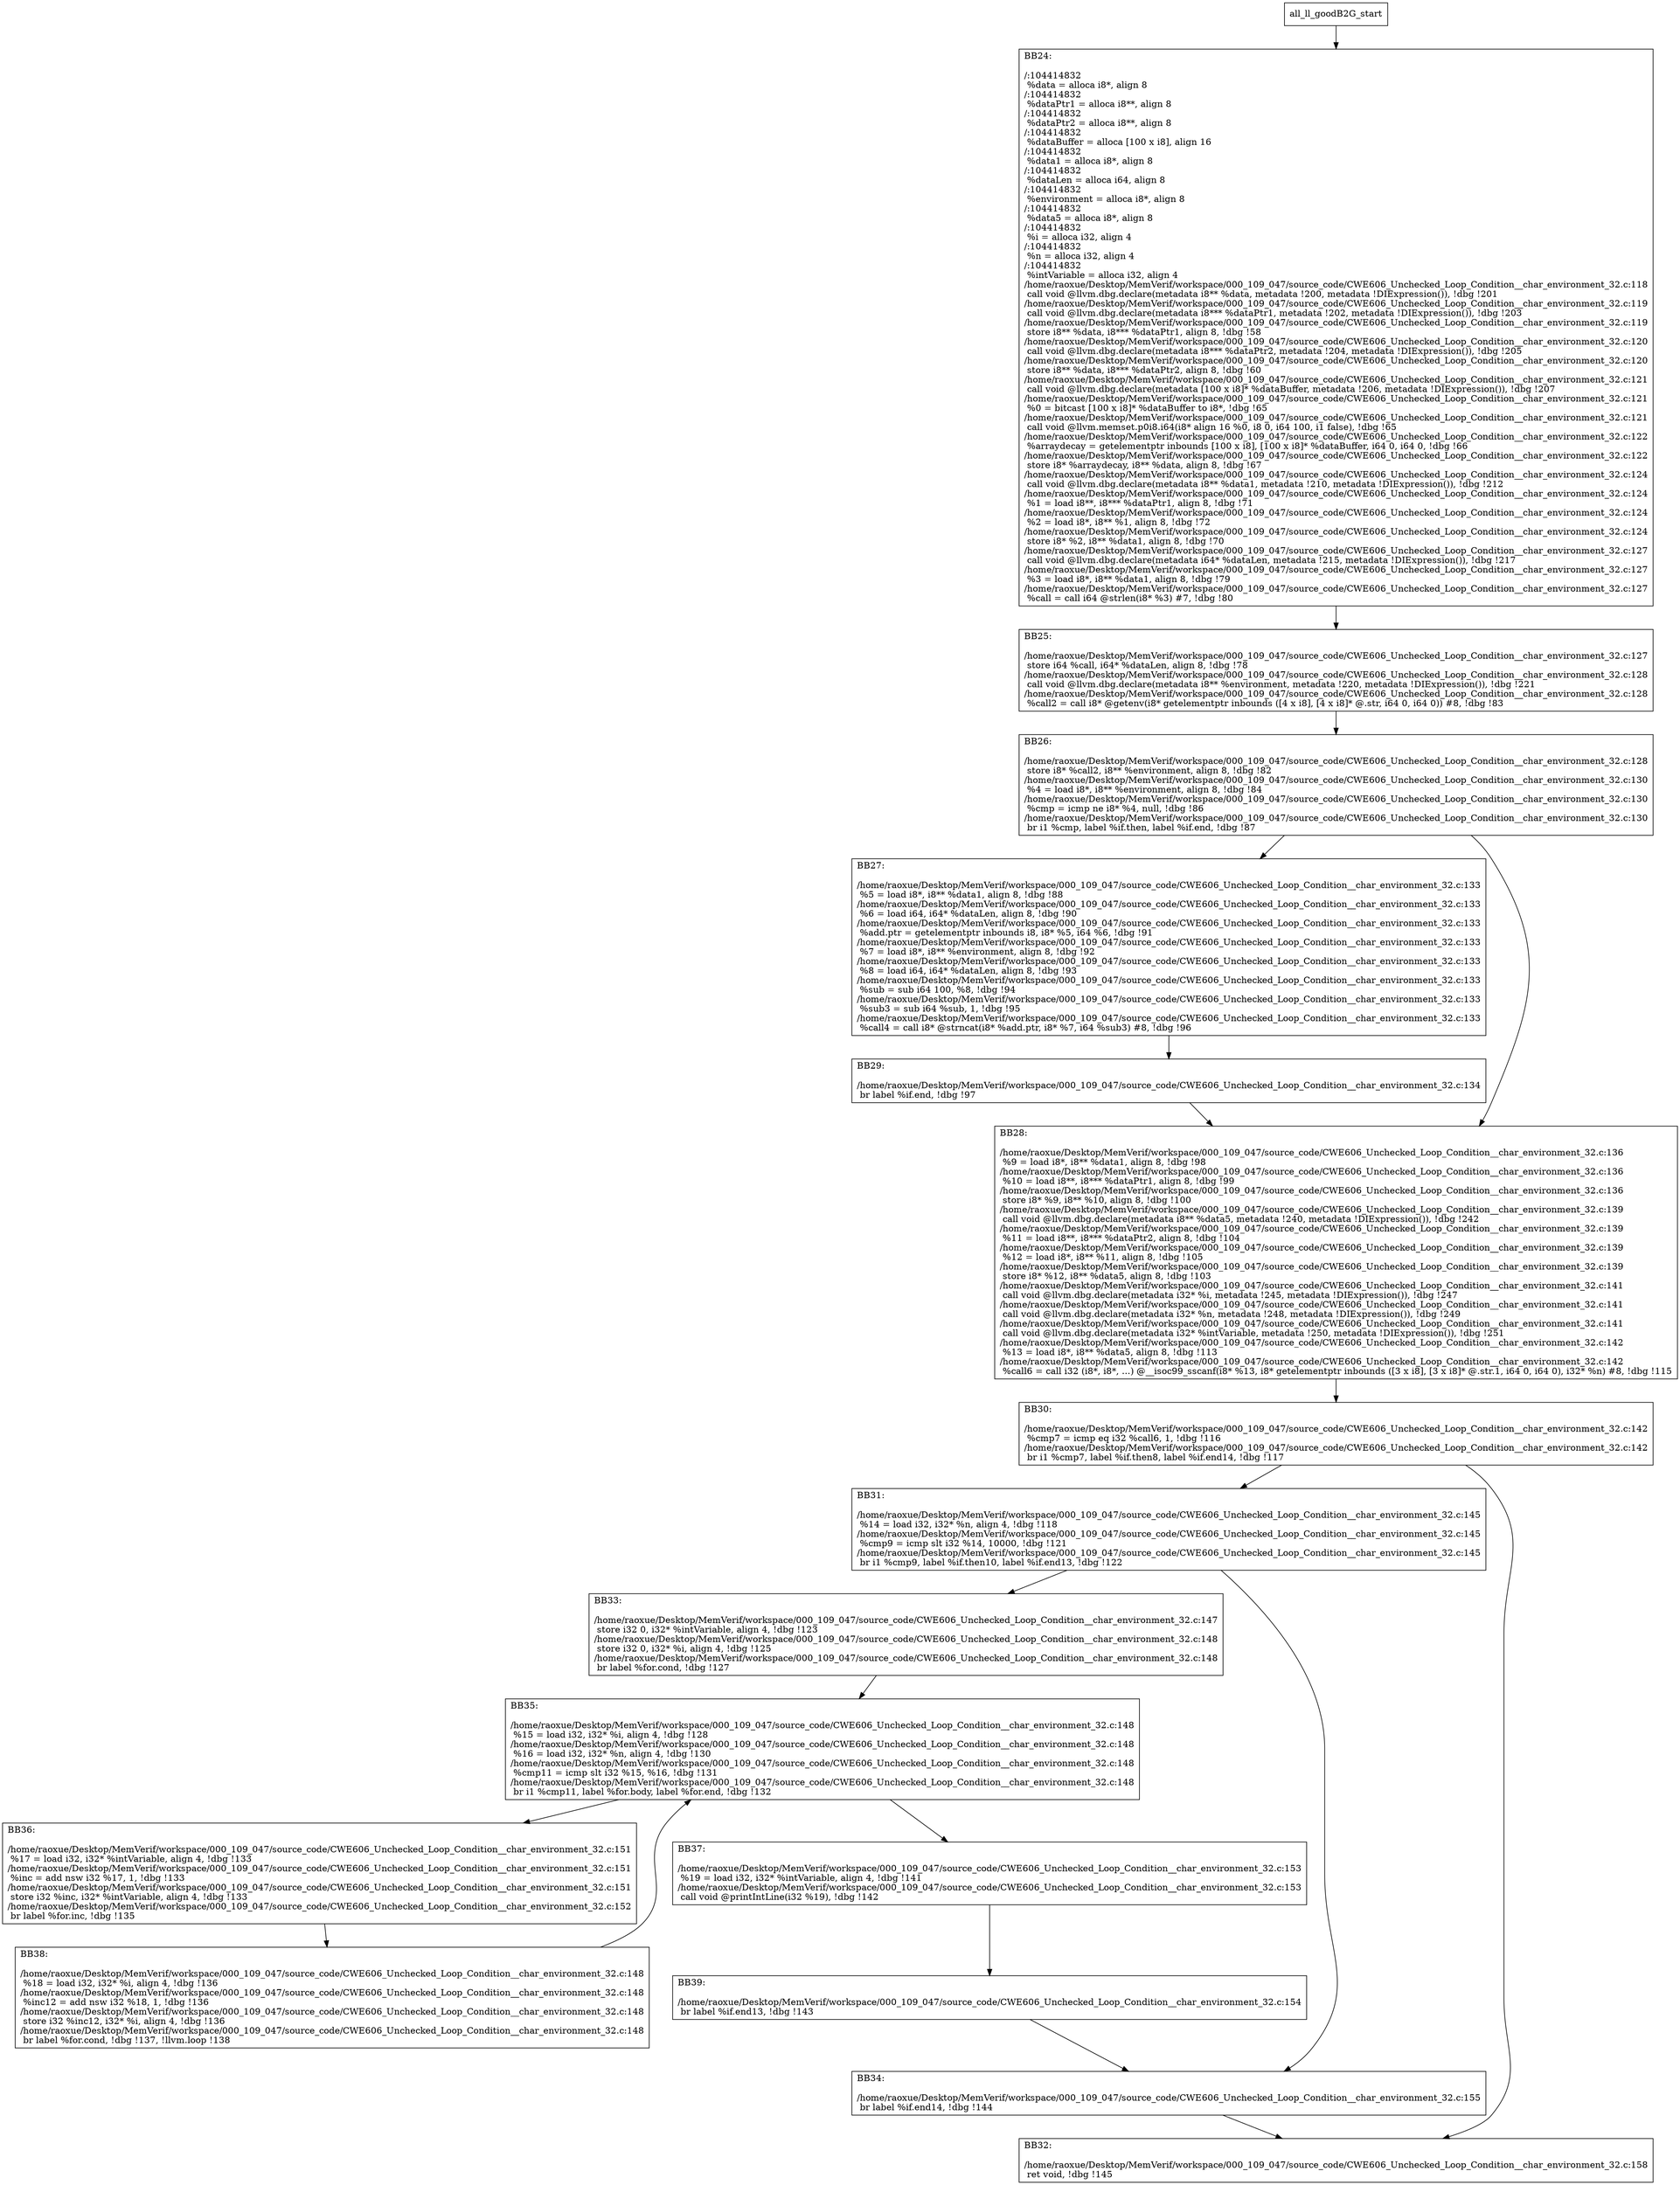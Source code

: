 digraph "CFG for'all_ll_goodB2G' function" {
	BBall_ll_goodB2G_start[shape=record,label="{all_ll_goodB2G_start}"];
	BBall_ll_goodB2G_start-> all_ll_goodB2GBB24;
	all_ll_goodB2GBB24 [shape=record, label="{BB24:\l\l/:104414832\l
  %data = alloca i8*, align 8\l
/:104414832\l
  %dataPtr1 = alloca i8**, align 8\l
/:104414832\l
  %dataPtr2 = alloca i8**, align 8\l
/:104414832\l
  %dataBuffer = alloca [100 x i8], align 16\l
/:104414832\l
  %data1 = alloca i8*, align 8\l
/:104414832\l
  %dataLen = alloca i64, align 8\l
/:104414832\l
  %environment = alloca i8*, align 8\l
/:104414832\l
  %data5 = alloca i8*, align 8\l
/:104414832\l
  %i = alloca i32, align 4\l
/:104414832\l
  %n = alloca i32, align 4\l
/:104414832\l
  %intVariable = alloca i32, align 4\l
/home/raoxue/Desktop/MemVerif/workspace/000_109_047/source_code/CWE606_Unchecked_Loop_Condition__char_environment_32.c:118\l
  call void @llvm.dbg.declare(metadata i8** %data, metadata !200, metadata !DIExpression()), !dbg !201\l
/home/raoxue/Desktop/MemVerif/workspace/000_109_047/source_code/CWE606_Unchecked_Loop_Condition__char_environment_32.c:119\l
  call void @llvm.dbg.declare(metadata i8*** %dataPtr1, metadata !202, metadata !DIExpression()), !dbg !203\l
/home/raoxue/Desktop/MemVerif/workspace/000_109_047/source_code/CWE606_Unchecked_Loop_Condition__char_environment_32.c:119\l
  store i8** %data, i8*** %dataPtr1, align 8, !dbg !58\l
/home/raoxue/Desktop/MemVerif/workspace/000_109_047/source_code/CWE606_Unchecked_Loop_Condition__char_environment_32.c:120\l
  call void @llvm.dbg.declare(metadata i8*** %dataPtr2, metadata !204, metadata !DIExpression()), !dbg !205\l
/home/raoxue/Desktop/MemVerif/workspace/000_109_047/source_code/CWE606_Unchecked_Loop_Condition__char_environment_32.c:120\l
  store i8** %data, i8*** %dataPtr2, align 8, !dbg !60\l
/home/raoxue/Desktop/MemVerif/workspace/000_109_047/source_code/CWE606_Unchecked_Loop_Condition__char_environment_32.c:121\l
  call void @llvm.dbg.declare(metadata [100 x i8]* %dataBuffer, metadata !206, metadata !DIExpression()), !dbg !207\l
/home/raoxue/Desktop/MemVerif/workspace/000_109_047/source_code/CWE606_Unchecked_Loop_Condition__char_environment_32.c:121\l
  %0 = bitcast [100 x i8]* %dataBuffer to i8*, !dbg !65\l
/home/raoxue/Desktop/MemVerif/workspace/000_109_047/source_code/CWE606_Unchecked_Loop_Condition__char_environment_32.c:121\l
  call void @llvm.memset.p0i8.i64(i8* align 16 %0, i8 0, i64 100, i1 false), !dbg !65\l
/home/raoxue/Desktop/MemVerif/workspace/000_109_047/source_code/CWE606_Unchecked_Loop_Condition__char_environment_32.c:122\l
  %arraydecay = getelementptr inbounds [100 x i8], [100 x i8]* %dataBuffer, i64 0, i64 0, !dbg !66\l
/home/raoxue/Desktop/MemVerif/workspace/000_109_047/source_code/CWE606_Unchecked_Loop_Condition__char_environment_32.c:122\l
  store i8* %arraydecay, i8** %data, align 8, !dbg !67\l
/home/raoxue/Desktop/MemVerif/workspace/000_109_047/source_code/CWE606_Unchecked_Loop_Condition__char_environment_32.c:124\l
  call void @llvm.dbg.declare(metadata i8** %data1, metadata !210, metadata !DIExpression()), !dbg !212\l
/home/raoxue/Desktop/MemVerif/workspace/000_109_047/source_code/CWE606_Unchecked_Loop_Condition__char_environment_32.c:124\l
  %1 = load i8**, i8*** %dataPtr1, align 8, !dbg !71\l
/home/raoxue/Desktop/MemVerif/workspace/000_109_047/source_code/CWE606_Unchecked_Loop_Condition__char_environment_32.c:124\l
  %2 = load i8*, i8** %1, align 8, !dbg !72\l
/home/raoxue/Desktop/MemVerif/workspace/000_109_047/source_code/CWE606_Unchecked_Loop_Condition__char_environment_32.c:124\l
  store i8* %2, i8** %data1, align 8, !dbg !70\l
/home/raoxue/Desktop/MemVerif/workspace/000_109_047/source_code/CWE606_Unchecked_Loop_Condition__char_environment_32.c:127\l
  call void @llvm.dbg.declare(metadata i64* %dataLen, metadata !215, metadata !DIExpression()), !dbg !217\l
/home/raoxue/Desktop/MemVerif/workspace/000_109_047/source_code/CWE606_Unchecked_Loop_Condition__char_environment_32.c:127\l
  %3 = load i8*, i8** %data1, align 8, !dbg !79\l
/home/raoxue/Desktop/MemVerif/workspace/000_109_047/source_code/CWE606_Unchecked_Loop_Condition__char_environment_32.c:127\l
  %call = call i64 @strlen(i8* %3) #7, !dbg !80\l
}"];
	all_ll_goodB2GBB24-> all_ll_goodB2GBB25;
	all_ll_goodB2GBB25 [shape=record, label="{BB25:\l\l/home/raoxue/Desktop/MemVerif/workspace/000_109_047/source_code/CWE606_Unchecked_Loop_Condition__char_environment_32.c:127\l
  store i64 %call, i64* %dataLen, align 8, !dbg !78\l
/home/raoxue/Desktop/MemVerif/workspace/000_109_047/source_code/CWE606_Unchecked_Loop_Condition__char_environment_32.c:128\l
  call void @llvm.dbg.declare(metadata i8** %environment, metadata !220, metadata !DIExpression()), !dbg !221\l
/home/raoxue/Desktop/MemVerif/workspace/000_109_047/source_code/CWE606_Unchecked_Loop_Condition__char_environment_32.c:128\l
  %call2 = call i8* @getenv(i8* getelementptr inbounds ([4 x i8], [4 x i8]* @.str, i64 0, i64 0)) #8, !dbg !83\l
}"];
	all_ll_goodB2GBB25-> all_ll_goodB2GBB26;
	all_ll_goodB2GBB26 [shape=record, label="{BB26:\l\l/home/raoxue/Desktop/MemVerif/workspace/000_109_047/source_code/CWE606_Unchecked_Loop_Condition__char_environment_32.c:128\l
  store i8* %call2, i8** %environment, align 8, !dbg !82\l
/home/raoxue/Desktop/MemVerif/workspace/000_109_047/source_code/CWE606_Unchecked_Loop_Condition__char_environment_32.c:130\l
  %4 = load i8*, i8** %environment, align 8, !dbg !84\l
/home/raoxue/Desktop/MemVerif/workspace/000_109_047/source_code/CWE606_Unchecked_Loop_Condition__char_environment_32.c:130\l
  %cmp = icmp ne i8* %4, null, !dbg !86\l
/home/raoxue/Desktop/MemVerif/workspace/000_109_047/source_code/CWE606_Unchecked_Loop_Condition__char_environment_32.c:130\l
  br i1 %cmp, label %if.then, label %if.end, !dbg !87\l
}"];
	all_ll_goodB2GBB26-> all_ll_goodB2GBB27;
	all_ll_goodB2GBB26-> all_ll_goodB2GBB28;
	all_ll_goodB2GBB27 [shape=record, label="{BB27:\l\l/home/raoxue/Desktop/MemVerif/workspace/000_109_047/source_code/CWE606_Unchecked_Loop_Condition__char_environment_32.c:133\l
  %5 = load i8*, i8** %data1, align 8, !dbg !88\l
/home/raoxue/Desktop/MemVerif/workspace/000_109_047/source_code/CWE606_Unchecked_Loop_Condition__char_environment_32.c:133\l
  %6 = load i64, i64* %dataLen, align 8, !dbg !90\l
/home/raoxue/Desktop/MemVerif/workspace/000_109_047/source_code/CWE606_Unchecked_Loop_Condition__char_environment_32.c:133\l
  %add.ptr = getelementptr inbounds i8, i8* %5, i64 %6, !dbg !91\l
/home/raoxue/Desktop/MemVerif/workspace/000_109_047/source_code/CWE606_Unchecked_Loop_Condition__char_environment_32.c:133\l
  %7 = load i8*, i8** %environment, align 8, !dbg !92\l
/home/raoxue/Desktop/MemVerif/workspace/000_109_047/source_code/CWE606_Unchecked_Loop_Condition__char_environment_32.c:133\l
  %8 = load i64, i64* %dataLen, align 8, !dbg !93\l
/home/raoxue/Desktop/MemVerif/workspace/000_109_047/source_code/CWE606_Unchecked_Loop_Condition__char_environment_32.c:133\l
  %sub = sub i64 100, %8, !dbg !94\l
/home/raoxue/Desktop/MemVerif/workspace/000_109_047/source_code/CWE606_Unchecked_Loop_Condition__char_environment_32.c:133\l
  %sub3 = sub i64 %sub, 1, !dbg !95\l
/home/raoxue/Desktop/MemVerif/workspace/000_109_047/source_code/CWE606_Unchecked_Loop_Condition__char_environment_32.c:133\l
  %call4 = call i8* @strncat(i8* %add.ptr, i8* %7, i64 %sub3) #8, !dbg !96\l
}"];
	all_ll_goodB2GBB27-> all_ll_goodB2GBB29;
	all_ll_goodB2GBB29 [shape=record, label="{BB29:\l\l/home/raoxue/Desktop/MemVerif/workspace/000_109_047/source_code/CWE606_Unchecked_Loop_Condition__char_environment_32.c:134\l
  br label %if.end, !dbg !97\l
}"];
	all_ll_goodB2GBB29-> all_ll_goodB2GBB28;
	all_ll_goodB2GBB28 [shape=record, label="{BB28:\l\l/home/raoxue/Desktop/MemVerif/workspace/000_109_047/source_code/CWE606_Unchecked_Loop_Condition__char_environment_32.c:136\l
  %9 = load i8*, i8** %data1, align 8, !dbg !98\l
/home/raoxue/Desktop/MemVerif/workspace/000_109_047/source_code/CWE606_Unchecked_Loop_Condition__char_environment_32.c:136\l
  %10 = load i8**, i8*** %dataPtr1, align 8, !dbg !99\l
/home/raoxue/Desktop/MemVerif/workspace/000_109_047/source_code/CWE606_Unchecked_Loop_Condition__char_environment_32.c:136\l
  store i8* %9, i8** %10, align 8, !dbg !100\l
/home/raoxue/Desktop/MemVerif/workspace/000_109_047/source_code/CWE606_Unchecked_Loop_Condition__char_environment_32.c:139\l
  call void @llvm.dbg.declare(metadata i8** %data5, metadata !240, metadata !DIExpression()), !dbg !242\l
/home/raoxue/Desktop/MemVerif/workspace/000_109_047/source_code/CWE606_Unchecked_Loop_Condition__char_environment_32.c:139\l
  %11 = load i8**, i8*** %dataPtr2, align 8, !dbg !104\l
/home/raoxue/Desktop/MemVerif/workspace/000_109_047/source_code/CWE606_Unchecked_Loop_Condition__char_environment_32.c:139\l
  %12 = load i8*, i8** %11, align 8, !dbg !105\l
/home/raoxue/Desktop/MemVerif/workspace/000_109_047/source_code/CWE606_Unchecked_Loop_Condition__char_environment_32.c:139\l
  store i8* %12, i8** %data5, align 8, !dbg !103\l
/home/raoxue/Desktop/MemVerif/workspace/000_109_047/source_code/CWE606_Unchecked_Loop_Condition__char_environment_32.c:141\l
  call void @llvm.dbg.declare(metadata i32* %i, metadata !245, metadata !DIExpression()), !dbg !247\l
/home/raoxue/Desktop/MemVerif/workspace/000_109_047/source_code/CWE606_Unchecked_Loop_Condition__char_environment_32.c:141\l
  call void @llvm.dbg.declare(metadata i32* %n, metadata !248, metadata !DIExpression()), !dbg !249\l
/home/raoxue/Desktop/MemVerif/workspace/000_109_047/source_code/CWE606_Unchecked_Loop_Condition__char_environment_32.c:141\l
  call void @llvm.dbg.declare(metadata i32* %intVariable, metadata !250, metadata !DIExpression()), !dbg !251\l
/home/raoxue/Desktop/MemVerif/workspace/000_109_047/source_code/CWE606_Unchecked_Loop_Condition__char_environment_32.c:142\l
  %13 = load i8*, i8** %data5, align 8, !dbg !113\l
/home/raoxue/Desktop/MemVerif/workspace/000_109_047/source_code/CWE606_Unchecked_Loop_Condition__char_environment_32.c:142\l
  %call6 = call i32 (i8*, i8*, ...) @__isoc99_sscanf(i8* %13, i8* getelementptr inbounds ([3 x i8], [3 x i8]* @.str.1, i64 0, i64 0), i32* %n) #8, !dbg !115\l
}"];
	all_ll_goodB2GBB28-> all_ll_goodB2GBB30;
	all_ll_goodB2GBB30 [shape=record, label="{BB30:\l\l/home/raoxue/Desktop/MemVerif/workspace/000_109_047/source_code/CWE606_Unchecked_Loop_Condition__char_environment_32.c:142\l
  %cmp7 = icmp eq i32 %call6, 1, !dbg !116\l
/home/raoxue/Desktop/MemVerif/workspace/000_109_047/source_code/CWE606_Unchecked_Loop_Condition__char_environment_32.c:142\l
  br i1 %cmp7, label %if.then8, label %if.end14, !dbg !117\l
}"];
	all_ll_goodB2GBB30-> all_ll_goodB2GBB31;
	all_ll_goodB2GBB30-> all_ll_goodB2GBB32;
	all_ll_goodB2GBB31 [shape=record, label="{BB31:\l\l/home/raoxue/Desktop/MemVerif/workspace/000_109_047/source_code/CWE606_Unchecked_Loop_Condition__char_environment_32.c:145\l
  %14 = load i32, i32* %n, align 4, !dbg !118\l
/home/raoxue/Desktop/MemVerif/workspace/000_109_047/source_code/CWE606_Unchecked_Loop_Condition__char_environment_32.c:145\l
  %cmp9 = icmp slt i32 %14, 10000, !dbg !121\l
/home/raoxue/Desktop/MemVerif/workspace/000_109_047/source_code/CWE606_Unchecked_Loop_Condition__char_environment_32.c:145\l
  br i1 %cmp9, label %if.then10, label %if.end13, !dbg !122\l
}"];
	all_ll_goodB2GBB31-> all_ll_goodB2GBB33;
	all_ll_goodB2GBB31-> all_ll_goodB2GBB34;
	all_ll_goodB2GBB33 [shape=record, label="{BB33:\l\l/home/raoxue/Desktop/MemVerif/workspace/000_109_047/source_code/CWE606_Unchecked_Loop_Condition__char_environment_32.c:147\l
  store i32 0, i32* %intVariable, align 4, !dbg !123\l
/home/raoxue/Desktop/MemVerif/workspace/000_109_047/source_code/CWE606_Unchecked_Loop_Condition__char_environment_32.c:148\l
  store i32 0, i32* %i, align 4, !dbg !125\l
/home/raoxue/Desktop/MemVerif/workspace/000_109_047/source_code/CWE606_Unchecked_Loop_Condition__char_environment_32.c:148\l
  br label %for.cond, !dbg !127\l
}"];
	all_ll_goodB2GBB33-> all_ll_goodB2GBB35;
	all_ll_goodB2GBB35 [shape=record, label="{BB35:\l\l/home/raoxue/Desktop/MemVerif/workspace/000_109_047/source_code/CWE606_Unchecked_Loop_Condition__char_environment_32.c:148\l
  %15 = load i32, i32* %i, align 4, !dbg !128\l
/home/raoxue/Desktop/MemVerif/workspace/000_109_047/source_code/CWE606_Unchecked_Loop_Condition__char_environment_32.c:148\l
  %16 = load i32, i32* %n, align 4, !dbg !130\l
/home/raoxue/Desktop/MemVerif/workspace/000_109_047/source_code/CWE606_Unchecked_Loop_Condition__char_environment_32.c:148\l
  %cmp11 = icmp slt i32 %15, %16, !dbg !131\l
/home/raoxue/Desktop/MemVerif/workspace/000_109_047/source_code/CWE606_Unchecked_Loop_Condition__char_environment_32.c:148\l
  br i1 %cmp11, label %for.body, label %for.end, !dbg !132\l
}"];
	all_ll_goodB2GBB35-> all_ll_goodB2GBB36;
	all_ll_goodB2GBB35-> all_ll_goodB2GBB37;
	all_ll_goodB2GBB36 [shape=record, label="{BB36:\l\l/home/raoxue/Desktop/MemVerif/workspace/000_109_047/source_code/CWE606_Unchecked_Loop_Condition__char_environment_32.c:151\l
  %17 = load i32, i32* %intVariable, align 4, !dbg !133\l
/home/raoxue/Desktop/MemVerif/workspace/000_109_047/source_code/CWE606_Unchecked_Loop_Condition__char_environment_32.c:151\l
  %inc = add nsw i32 %17, 1, !dbg !133\l
/home/raoxue/Desktop/MemVerif/workspace/000_109_047/source_code/CWE606_Unchecked_Loop_Condition__char_environment_32.c:151\l
  store i32 %inc, i32* %intVariable, align 4, !dbg !133\l
/home/raoxue/Desktop/MemVerif/workspace/000_109_047/source_code/CWE606_Unchecked_Loop_Condition__char_environment_32.c:152\l
  br label %for.inc, !dbg !135\l
}"];
	all_ll_goodB2GBB36-> all_ll_goodB2GBB38;
	all_ll_goodB2GBB38 [shape=record, label="{BB38:\l\l/home/raoxue/Desktop/MemVerif/workspace/000_109_047/source_code/CWE606_Unchecked_Loop_Condition__char_environment_32.c:148\l
  %18 = load i32, i32* %i, align 4, !dbg !136\l
/home/raoxue/Desktop/MemVerif/workspace/000_109_047/source_code/CWE606_Unchecked_Loop_Condition__char_environment_32.c:148\l
  %inc12 = add nsw i32 %18, 1, !dbg !136\l
/home/raoxue/Desktop/MemVerif/workspace/000_109_047/source_code/CWE606_Unchecked_Loop_Condition__char_environment_32.c:148\l
  store i32 %inc12, i32* %i, align 4, !dbg !136\l
/home/raoxue/Desktop/MemVerif/workspace/000_109_047/source_code/CWE606_Unchecked_Loop_Condition__char_environment_32.c:148\l
  br label %for.cond, !dbg !137, !llvm.loop !138\l
}"];
	all_ll_goodB2GBB38-> all_ll_goodB2GBB35;
	all_ll_goodB2GBB37 [shape=record, label="{BB37:\l\l/home/raoxue/Desktop/MemVerif/workspace/000_109_047/source_code/CWE606_Unchecked_Loop_Condition__char_environment_32.c:153\l
  %19 = load i32, i32* %intVariable, align 4, !dbg !141\l
/home/raoxue/Desktop/MemVerif/workspace/000_109_047/source_code/CWE606_Unchecked_Loop_Condition__char_environment_32.c:153\l
  call void @printIntLine(i32 %19), !dbg !142\l
}"];
	all_ll_goodB2GBB37-> all_ll_goodB2GBB39;
	all_ll_goodB2GBB39 [shape=record, label="{BB39:\l\l/home/raoxue/Desktop/MemVerif/workspace/000_109_047/source_code/CWE606_Unchecked_Loop_Condition__char_environment_32.c:154\l
  br label %if.end13, !dbg !143\l
}"];
	all_ll_goodB2GBB39-> all_ll_goodB2GBB34;
	all_ll_goodB2GBB34 [shape=record, label="{BB34:\l\l/home/raoxue/Desktop/MemVerif/workspace/000_109_047/source_code/CWE606_Unchecked_Loop_Condition__char_environment_32.c:155\l
  br label %if.end14, !dbg !144\l
}"];
	all_ll_goodB2GBB34-> all_ll_goodB2GBB32;
	all_ll_goodB2GBB32 [shape=record, label="{BB32:\l\l/home/raoxue/Desktop/MemVerif/workspace/000_109_047/source_code/CWE606_Unchecked_Loop_Condition__char_environment_32.c:158\l
  ret void, !dbg !145\l
}"];
}
